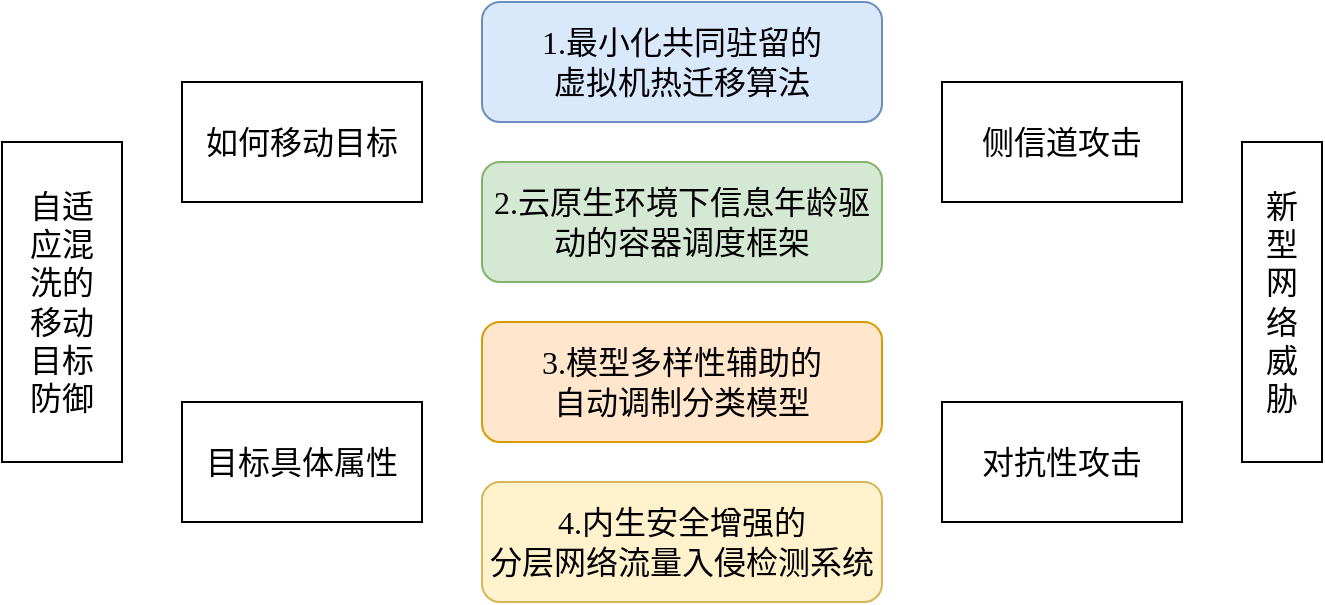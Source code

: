<mxfile version="22.1.3" type="github">
  <diagram name="第 1 页" id="TFkyCCmXIhcKNt-2Raay">
    <mxGraphModel dx="1026" dy="601" grid="1" gridSize="10" guides="1" tooltips="1" connect="1" arrows="1" fold="1" page="1" pageScale="1" pageWidth="1169" pageHeight="827" math="0" shadow="0">
      <root>
        <mxCell id="0" />
        <mxCell id="1" parent="0" />
        <mxCell id="gg39BBJmfK9Wzds0mS3H-1" value="3.模型多样性辅助的&lt;br style=&quot;font-size: 16px;&quot;&gt;自动调制分类模型" style="rounded=1;whiteSpace=wrap;html=1;fontFamily=Times New Roman;fontSize=16;fillColor=#ffe6cc;strokeColor=#d79b00;" vertex="1" parent="1">
          <mxGeometry x="400" y="240" width="200" height="60" as="geometry" />
        </mxCell>
        <mxCell id="gg39BBJmfK9Wzds0mS3H-2" value="2.云原生环境下信息年龄驱动的容器调度框架" style="rounded=1;whiteSpace=wrap;html=1;fontFamily=Times New Roman;fontSize=16;fillColor=#d5e8d4;strokeColor=#82b366;" vertex="1" parent="1">
          <mxGeometry x="400" y="160" width="200" height="60" as="geometry" />
        </mxCell>
        <mxCell id="gg39BBJmfK9Wzds0mS3H-3" value="1.最小化共同驻留的&lt;br style=&quot;font-size: 16px;&quot;&gt;虚拟机热迁移算法" style="rounded=1;whiteSpace=wrap;html=1;fontFamily=Times New Roman;fontSize=16;fillColor=#dae8fc;strokeColor=#6c8ebf;" vertex="1" parent="1">
          <mxGeometry x="400" y="80" width="200" height="60" as="geometry" />
        </mxCell>
        <mxCell id="gg39BBJmfK9Wzds0mS3H-4" value="4.内生安全增强的&lt;br style=&quot;font-size: 16px;&quot;&gt;分层网络流量入侵检测系统" style="rounded=1;whiteSpace=wrap;html=1;fontFamily=Times New Roman;fontSize=16;fillColor=#fff2cc;strokeColor=#d6b656;" vertex="1" parent="1">
          <mxGeometry x="400" y="320" width="200" height="60" as="geometry" />
        </mxCell>
        <mxCell id="gg39BBJmfK9Wzds0mS3H-5" value="自适&lt;br&gt;应混&lt;br&gt;洗的&lt;br&gt;移动&lt;br&gt;目标&lt;br&gt;防御" style="rounded=0;whiteSpace=wrap;html=1;fontSize=16;fontFamily=Times New Roman;" vertex="1" parent="1">
          <mxGeometry x="160" y="150" width="60" height="160" as="geometry" />
        </mxCell>
        <mxCell id="gg39BBJmfK9Wzds0mS3H-6" value="如何移动目标" style="rounded=0;whiteSpace=wrap;html=1;fontSize=16;fontFamily=Times New Roman;" vertex="1" parent="1">
          <mxGeometry x="250" y="120" width="120" height="60" as="geometry" />
        </mxCell>
        <mxCell id="gg39BBJmfK9Wzds0mS3H-7" value="侧信道攻击" style="rounded=0;whiteSpace=wrap;html=1;fontSize=16;fontFamily=Times New Roman;" vertex="1" parent="1">
          <mxGeometry x="630" y="120" width="120" height="60" as="geometry" />
        </mxCell>
        <mxCell id="gg39BBJmfK9Wzds0mS3H-8" value="对抗性攻击" style="rounded=0;whiteSpace=wrap;html=1;fontSize=16;fontFamily=Times New Roman;" vertex="1" parent="1">
          <mxGeometry x="630" y="280" width="120" height="60" as="geometry" />
        </mxCell>
        <mxCell id="gg39BBJmfK9Wzds0mS3H-9" value="新&lt;br&gt;型&lt;br&gt;网&lt;br&gt;络&lt;br&gt;威&lt;br&gt;胁" style="rounded=0;whiteSpace=wrap;html=1;fontSize=16;fontFamily=Times New Roman;" vertex="1" parent="1">
          <mxGeometry x="780" y="150" width="40" height="160" as="geometry" />
        </mxCell>
        <mxCell id="gg39BBJmfK9Wzds0mS3H-10" value="目标具体属性" style="rounded=0;whiteSpace=wrap;html=1;fontSize=16;fontFamily=Times New Roman;" vertex="1" parent="1">
          <mxGeometry x="250" y="280" width="120" height="60" as="geometry" />
        </mxCell>
      </root>
    </mxGraphModel>
  </diagram>
</mxfile>
